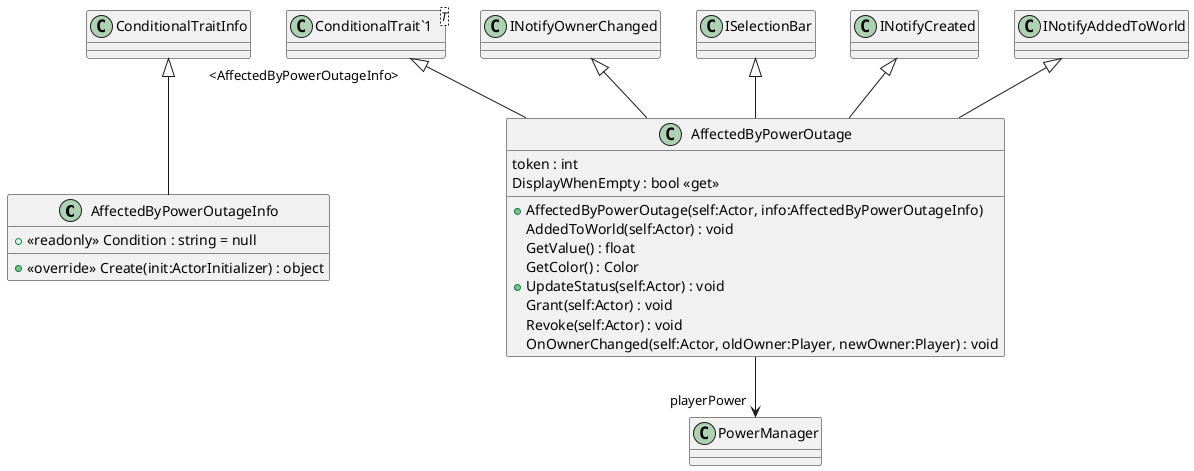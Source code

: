 @startuml
class AffectedByPowerOutageInfo {
    + <<readonly>> Condition : string = null
    + <<override>> Create(init:ActorInitializer) : object
}
class AffectedByPowerOutage {
    token : int
    + AffectedByPowerOutage(self:Actor, info:AffectedByPowerOutageInfo)
    AddedToWorld(self:Actor) : void
    GetValue() : float
    GetColor() : Color
    DisplayWhenEmpty : bool <<get>>
    + UpdateStatus(self:Actor) : void
    Grant(self:Actor) : void
    Revoke(self:Actor) : void
    OnOwnerChanged(self:Actor, oldOwner:Player, newOwner:Player) : void
}
class "ConditionalTrait`1"<T> {
}
ConditionalTraitInfo <|-- AffectedByPowerOutageInfo
"ConditionalTrait`1" "<AffectedByPowerOutageInfo>" <|-- AffectedByPowerOutage
INotifyOwnerChanged <|-- AffectedByPowerOutage
ISelectionBar <|-- AffectedByPowerOutage
INotifyCreated <|-- AffectedByPowerOutage
INotifyAddedToWorld <|-- AffectedByPowerOutage
AffectedByPowerOutage --> "playerPower" PowerManager
@enduml
